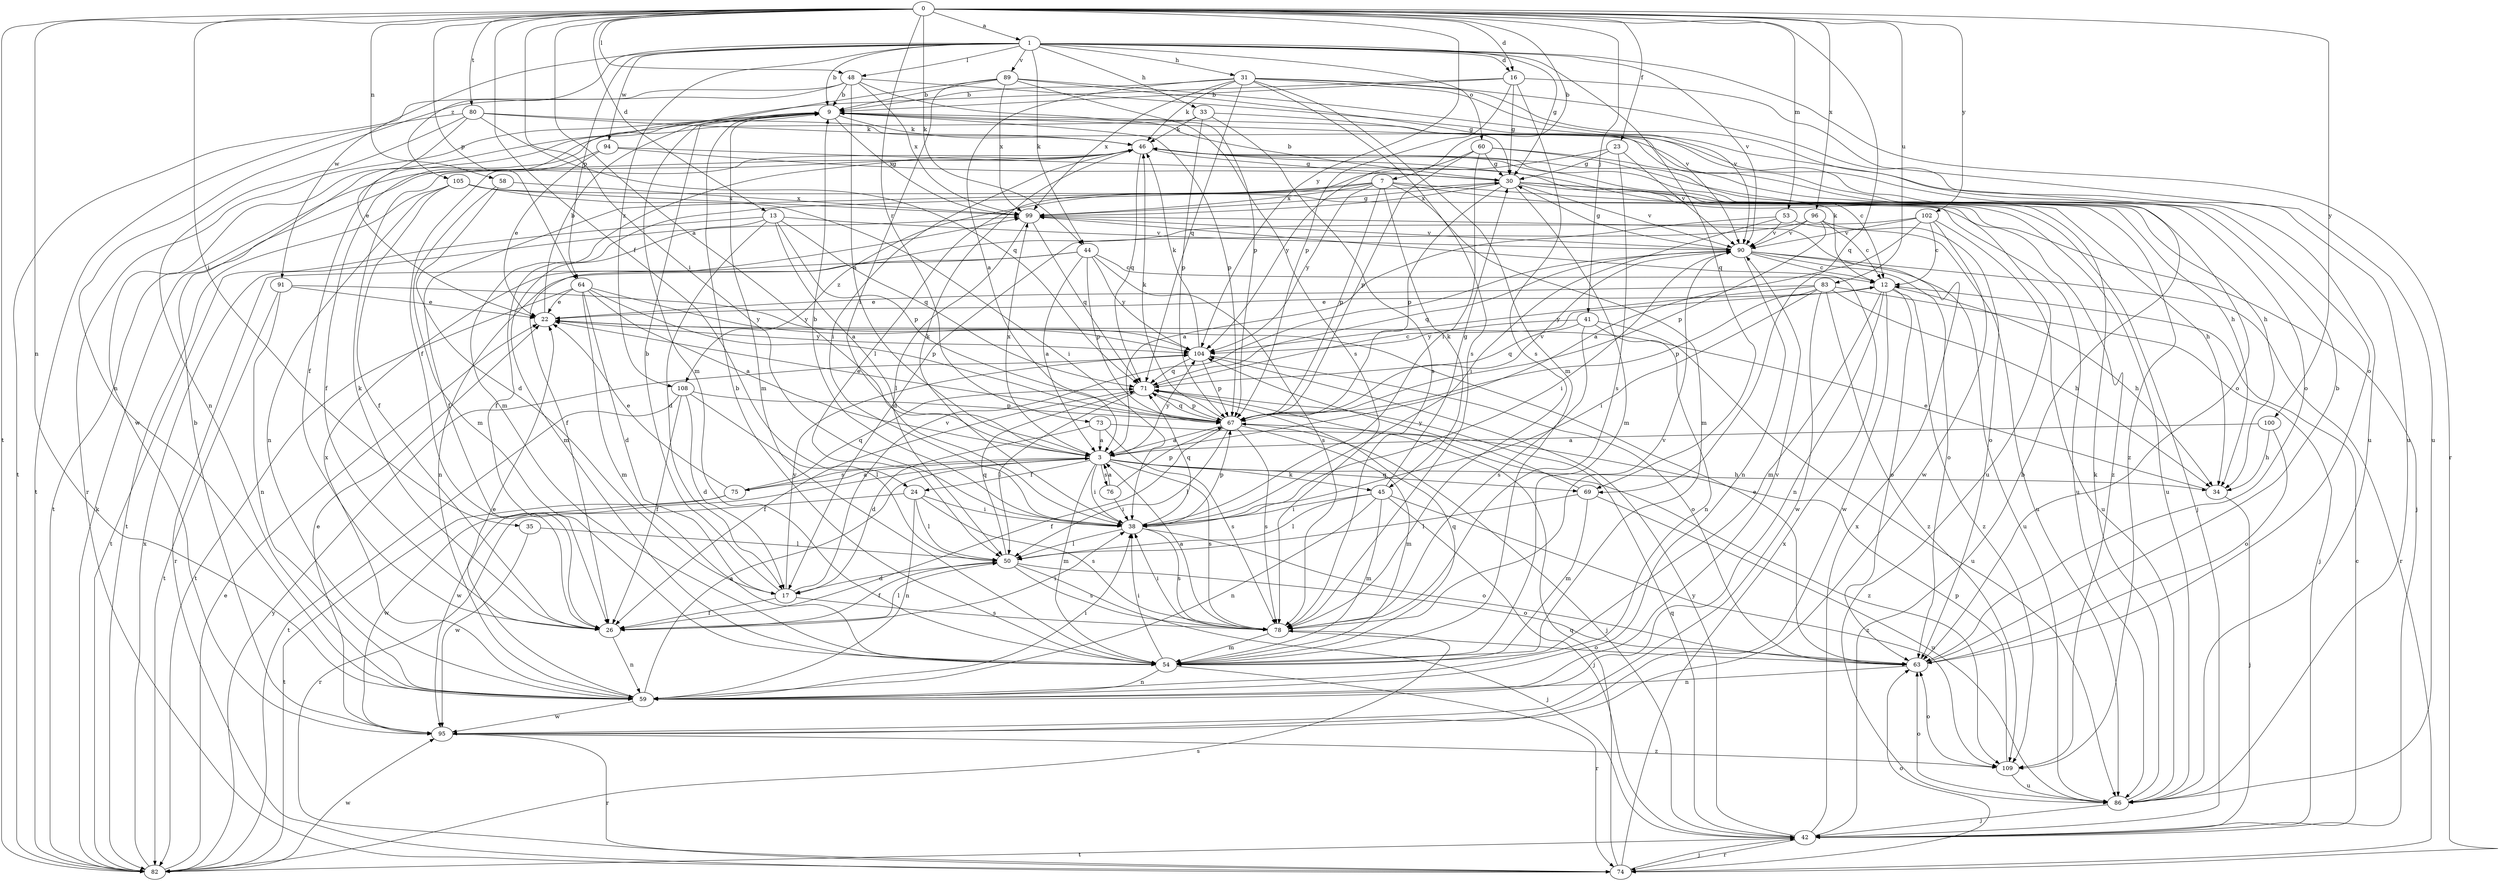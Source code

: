 strict digraph  {
0;
1;
3;
7;
9;
12;
13;
16;
17;
22;
23;
24;
26;
30;
31;
33;
34;
35;
38;
41;
42;
44;
45;
46;
48;
50;
53;
54;
58;
59;
60;
63;
64;
67;
69;
71;
73;
74;
75;
76;
78;
80;
82;
83;
86;
89;
90;
91;
94;
95;
96;
99;
100;
102;
104;
105;
108;
109;
0 -> 1  [label=a];
0 -> 3  [label=a];
0 -> 7  [label=b];
0 -> 13  [label=d];
0 -> 16  [label=d];
0 -> 23  [label=f];
0 -> 24  [label=f];
0 -> 35  [label=i];
0 -> 38  [label=i];
0 -> 41  [label=j];
0 -> 44  [label=k];
0 -> 48  [label=l];
0 -> 53  [label=m];
0 -> 58  [label=n];
0 -> 59  [label=n];
0 -> 64  [label=p];
0 -> 69  [label=q];
0 -> 73  [label=r];
0 -> 80  [label=t];
0 -> 82  [label=t];
0 -> 83  [label=u];
0 -> 96  [label=x];
0 -> 100  [label=y];
0 -> 102  [label=y];
0 -> 104  [label=y];
1 -> 9  [label=b];
1 -> 16  [label=d];
1 -> 30  [label=g];
1 -> 31  [label=h];
1 -> 33  [label=h];
1 -> 44  [label=k];
1 -> 48  [label=l];
1 -> 60  [label=o];
1 -> 64  [label=p];
1 -> 69  [label=q];
1 -> 74  [label=r];
1 -> 89  [label=v];
1 -> 90  [label=v];
1 -> 91  [label=w];
1 -> 94  [label=w];
1 -> 105  [label=z];
1 -> 108  [label=z];
3 -> 24  [label=f];
3 -> 34  [label=h];
3 -> 38  [label=i];
3 -> 45  [label=k];
3 -> 54  [label=m];
3 -> 69  [label=q];
3 -> 75  [label=s];
3 -> 76  [label=s];
3 -> 78  [label=s];
3 -> 95  [label=w];
3 -> 99  [label=x];
3 -> 104  [label=y];
7 -> 26  [label=f];
7 -> 42  [label=j];
7 -> 45  [label=k];
7 -> 54  [label=m];
7 -> 67  [label=p];
7 -> 99  [label=x];
7 -> 104  [label=y];
7 -> 108  [label=z];
7 -> 109  [label=z];
9 -> 46  [label=k];
9 -> 54  [label=m];
9 -> 67  [label=p];
9 -> 74  [label=r];
9 -> 95  [label=w];
9 -> 99  [label=x];
12 -> 22  [label=e];
12 -> 34  [label=h];
12 -> 46  [label=k];
12 -> 54  [label=m];
12 -> 59  [label=n];
12 -> 63  [label=o];
12 -> 95  [label=w];
12 -> 109  [label=z];
13 -> 3  [label=a];
13 -> 17  [label=d];
13 -> 54  [label=m];
13 -> 67  [label=p];
13 -> 71  [label=q];
13 -> 82  [label=t];
13 -> 90  [label=v];
16 -> 9  [label=b];
16 -> 26  [label=f];
16 -> 30  [label=g];
16 -> 67  [label=p];
16 -> 78  [label=s];
16 -> 86  [label=u];
17 -> 9  [label=b];
17 -> 26  [label=f];
17 -> 78  [label=s];
17 -> 90  [label=v];
17 -> 104  [label=y];
22 -> 9  [label=b];
22 -> 104  [label=y];
23 -> 30  [label=g];
23 -> 50  [label=l];
23 -> 78  [label=s];
23 -> 90  [label=v];
24 -> 38  [label=i];
24 -> 50  [label=l];
24 -> 59  [label=n];
24 -> 74  [label=r];
24 -> 78  [label=s];
26 -> 38  [label=i];
26 -> 46  [label=k];
26 -> 50  [label=l];
26 -> 59  [label=n];
30 -> 9  [label=b];
30 -> 26  [label=f];
30 -> 34  [label=h];
30 -> 42  [label=j];
30 -> 54  [label=m];
30 -> 67  [label=p];
30 -> 86  [label=u];
30 -> 90  [label=v];
30 -> 99  [label=x];
31 -> 3  [label=a];
31 -> 9  [label=b];
31 -> 46  [label=k];
31 -> 54  [label=m];
31 -> 63  [label=o];
31 -> 71  [label=q];
31 -> 78  [label=s];
31 -> 86  [label=u];
31 -> 90  [label=v];
31 -> 99  [label=x];
33 -> 26  [label=f];
33 -> 46  [label=k];
33 -> 63  [label=o];
33 -> 67  [label=p];
33 -> 78  [label=s];
34 -> 22  [label=e];
34 -> 42  [label=j];
35 -> 50  [label=l];
35 -> 95  [label=w];
38 -> 9  [label=b];
38 -> 46  [label=k];
38 -> 50  [label=l];
38 -> 63  [label=o];
38 -> 67  [label=p];
38 -> 71  [label=q];
38 -> 78  [label=s];
41 -> 59  [label=n];
41 -> 71  [label=q];
41 -> 78  [label=s];
41 -> 86  [label=u];
41 -> 104  [label=y];
42 -> 9  [label=b];
42 -> 12  [label=c];
42 -> 71  [label=q];
42 -> 74  [label=r];
42 -> 82  [label=t];
42 -> 99  [label=x];
42 -> 104  [label=y];
44 -> 3  [label=a];
44 -> 12  [label=c];
44 -> 59  [label=n];
44 -> 67  [label=p];
44 -> 74  [label=r];
44 -> 78  [label=s];
44 -> 104  [label=y];
45 -> 30  [label=g];
45 -> 38  [label=i];
45 -> 42  [label=j];
45 -> 50  [label=l];
45 -> 54  [label=m];
45 -> 59  [label=n];
45 -> 109  [label=z];
46 -> 30  [label=g];
46 -> 34  [label=h];
46 -> 38  [label=i];
46 -> 54  [label=m];
46 -> 71  [label=q];
46 -> 82  [label=t];
46 -> 109  [label=z];
48 -> 3  [label=a];
48 -> 9  [label=b];
48 -> 59  [label=n];
48 -> 78  [label=s];
48 -> 82  [label=t];
48 -> 90  [label=v];
48 -> 99  [label=x];
50 -> 17  [label=d];
50 -> 26  [label=f];
50 -> 42  [label=j];
50 -> 63  [label=o];
50 -> 71  [label=q];
50 -> 78  [label=s];
53 -> 3  [label=a];
53 -> 38  [label=i];
53 -> 86  [label=u];
53 -> 90  [label=v];
54 -> 9  [label=b];
54 -> 38  [label=i];
54 -> 59  [label=n];
54 -> 71  [label=q];
54 -> 74  [label=r];
58 -> 17  [label=d];
58 -> 54  [label=m];
58 -> 99  [label=x];
59 -> 3  [label=a];
59 -> 22  [label=e];
59 -> 38  [label=i];
59 -> 90  [label=v];
59 -> 95  [label=w];
59 -> 99  [label=x];
60 -> 12  [label=c];
60 -> 30  [label=g];
60 -> 34  [label=h];
60 -> 38  [label=i];
60 -> 67  [label=p];
60 -> 104  [label=y];
63 -> 9  [label=b];
63 -> 22  [label=e];
63 -> 59  [label=n];
64 -> 3  [label=a];
64 -> 17  [label=d];
64 -> 22  [label=e];
64 -> 54  [label=m];
64 -> 67  [label=p];
64 -> 82  [label=t];
64 -> 104  [label=y];
67 -> 3  [label=a];
67 -> 22  [label=e];
67 -> 26  [label=f];
67 -> 42  [label=j];
67 -> 46  [label=k];
67 -> 50  [label=l];
67 -> 54  [label=m];
67 -> 71  [label=q];
67 -> 78  [label=s];
67 -> 90  [label=v];
69 -> 50  [label=l];
69 -> 54  [label=m];
69 -> 86  [label=u];
69 -> 104  [label=y];
71 -> 12  [label=c];
71 -> 26  [label=f];
71 -> 50  [label=l];
71 -> 67  [label=p];
73 -> 3  [label=a];
73 -> 17  [label=d];
73 -> 78  [label=s];
73 -> 109  [label=z];
74 -> 42  [label=j];
74 -> 63  [label=o];
74 -> 71  [label=q];
74 -> 99  [label=x];
75 -> 3  [label=a];
75 -> 22  [label=e];
75 -> 71  [label=q];
75 -> 82  [label=t];
75 -> 95  [label=w];
76 -> 3  [label=a];
76 -> 38  [label=i];
76 -> 67  [label=p];
78 -> 3  [label=a];
78 -> 38  [label=i];
78 -> 54  [label=m];
78 -> 63  [label=o];
78 -> 90  [label=v];
80 -> 22  [label=e];
80 -> 46  [label=k];
80 -> 59  [label=n];
80 -> 63  [label=o];
80 -> 71  [label=q];
80 -> 82  [label=t];
82 -> 22  [label=e];
82 -> 46  [label=k];
82 -> 78  [label=s];
82 -> 95  [label=w];
82 -> 99  [label=x];
82 -> 104  [label=y];
83 -> 22  [label=e];
83 -> 34  [label=h];
83 -> 38  [label=i];
83 -> 42  [label=j];
83 -> 67  [label=p];
83 -> 95  [label=w];
83 -> 104  [label=y];
83 -> 109  [label=z];
86 -> 42  [label=j];
86 -> 46  [label=k];
86 -> 63  [label=o];
89 -> 9  [label=b];
89 -> 30  [label=g];
89 -> 38  [label=i];
89 -> 54  [label=m];
89 -> 67  [label=p];
89 -> 86  [label=u];
89 -> 99  [label=x];
90 -> 12  [label=c];
90 -> 30  [label=g];
90 -> 38  [label=i];
90 -> 59  [label=n];
90 -> 63  [label=o];
90 -> 71  [label=q];
90 -> 74  [label=r];
90 -> 86  [label=u];
91 -> 22  [label=e];
91 -> 59  [label=n];
91 -> 82  [label=t];
91 -> 104  [label=y];
94 -> 22  [label=e];
94 -> 26  [label=f];
94 -> 30  [label=g];
94 -> 86  [label=u];
95 -> 9  [label=b];
95 -> 22  [label=e];
95 -> 74  [label=r];
95 -> 109  [label=z];
96 -> 12  [label=c];
96 -> 17  [label=d];
96 -> 63  [label=o];
96 -> 67  [label=p];
96 -> 90  [label=v];
99 -> 30  [label=g];
99 -> 50  [label=l];
99 -> 71  [label=q];
99 -> 90  [label=v];
100 -> 3  [label=a];
100 -> 34  [label=h];
100 -> 63  [label=o];
102 -> 3  [label=a];
102 -> 12  [label=c];
102 -> 26  [label=f];
102 -> 86  [label=u];
102 -> 90  [label=v];
102 -> 95  [label=w];
104 -> 46  [label=k];
104 -> 63  [label=o];
104 -> 67  [label=p];
104 -> 71  [label=q];
105 -> 26  [label=f];
105 -> 38  [label=i];
105 -> 59  [label=n];
105 -> 82  [label=t];
105 -> 86  [label=u];
105 -> 99  [label=x];
108 -> 17  [label=d];
108 -> 26  [label=f];
108 -> 50  [label=l];
108 -> 67  [label=p];
108 -> 82  [label=t];
109 -> 63  [label=o];
109 -> 67  [label=p];
109 -> 86  [label=u];
}
